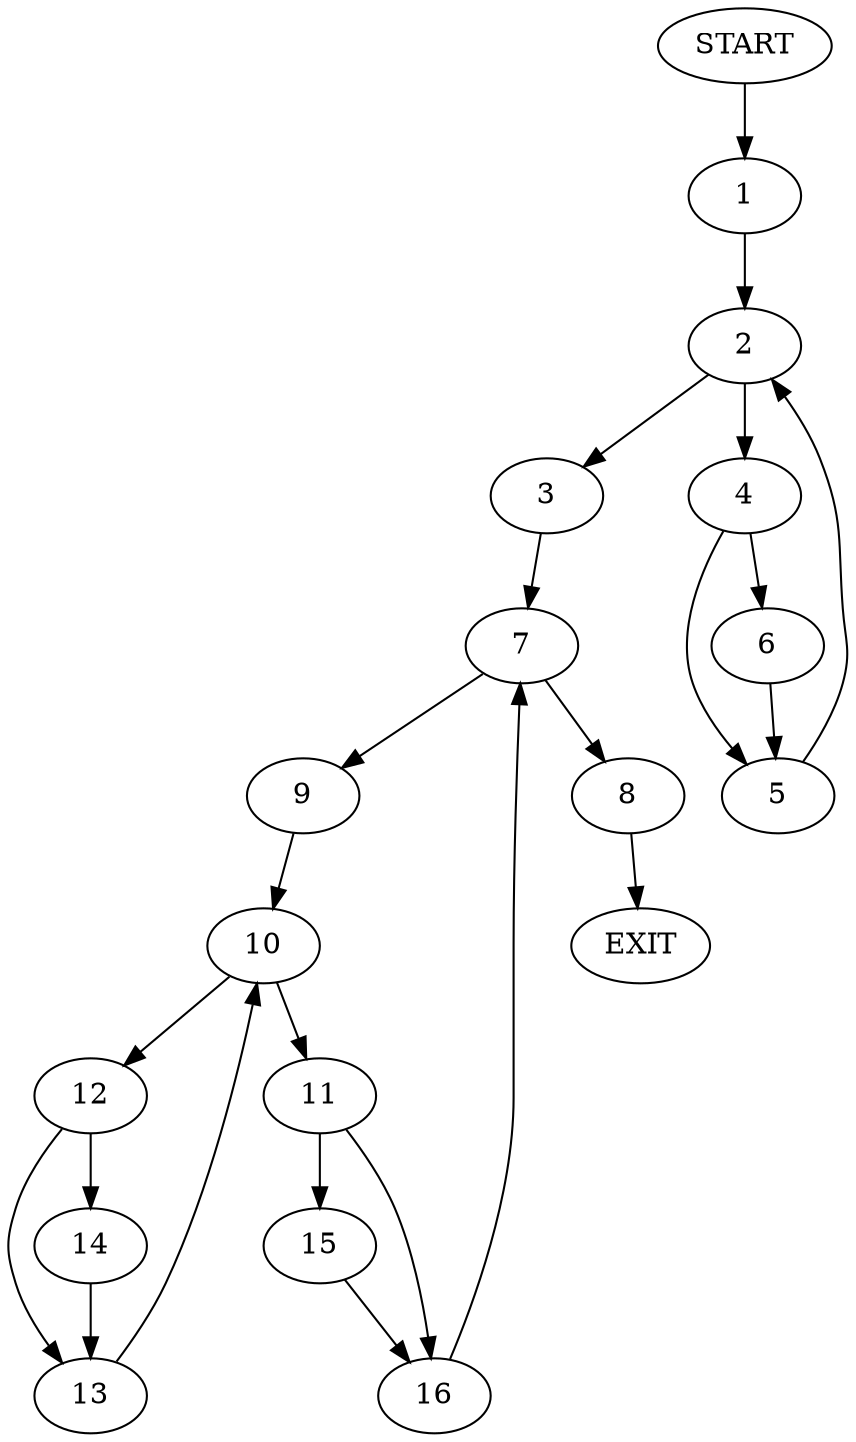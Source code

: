 digraph {
0 [label="START"]
17 [label="EXIT"]
0 -> 1
1 -> 2
2 -> 3
2 -> 4
4 -> 5
4 -> 6
3 -> 7
5 -> 2
6 -> 5
7 -> 8
7 -> 9
8 -> 17
9 -> 10
10 -> 11
10 -> 12
12 -> 13
12 -> 14
11 -> 15
11 -> 16
13 -> 10
14 -> 13
15 -> 16
16 -> 7
}
